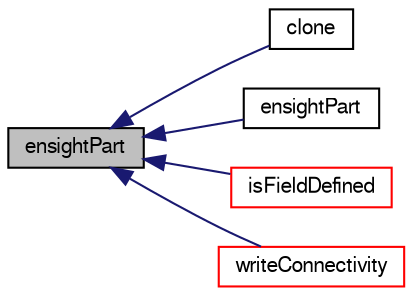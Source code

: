 digraph "ensightPart"
{
  bgcolor="transparent";
  edge [fontname="FreeSans",fontsize="10",labelfontname="FreeSans",labelfontsize="10"];
  node [fontname="FreeSans",fontsize="10",shape=record];
  rankdir="LR";
  Node1 [label="ensightPart",height=0.2,width=0.4,color="black", fillcolor="grey75", style="filled", fontcolor="black"];
  Node1 -> Node2 [dir="back",color="midnightblue",fontsize="10",style="solid",fontname="FreeSans"];
  Node2 [label="clone",height=0.2,width=0.4,color="black",URL="$a21306.html#a1db70a868c15d70654b01d0437d923ee",tooltip="Construct and return clone. "];
  Node1 -> Node3 [dir="back",color="midnightblue",fontsize="10",style="solid",fontname="FreeSans"];
  Node3 [label="ensightPart",height=0.2,width=0.4,color="black",URL="$a21306.html#ad74b38fa5d64d22d5e48181eb39c0b09",tooltip="Construct empty part with number and description. "];
  Node1 -> Node4 [dir="back",color="midnightblue",fontsize="10",style="solid",fontname="FreeSans"];
  Node4 [label="isFieldDefined",height=0.2,width=0.4,color="red",URL="$a21306.html#a46d7c8f06a0f6f4f25096e727c5e377e",tooltip="check for fully defined fields "];
  Node1 -> Node16 [dir="back",color="midnightblue",fontsize="10",style="solid",fontname="FreeSans"];
  Node16 [label="writeConnectivity",height=0.2,width=0.4,color="red",URL="$a21306.html#a4b98af7397c859e8b2525446506f3fa1",tooltip="write connectivities "];
}
